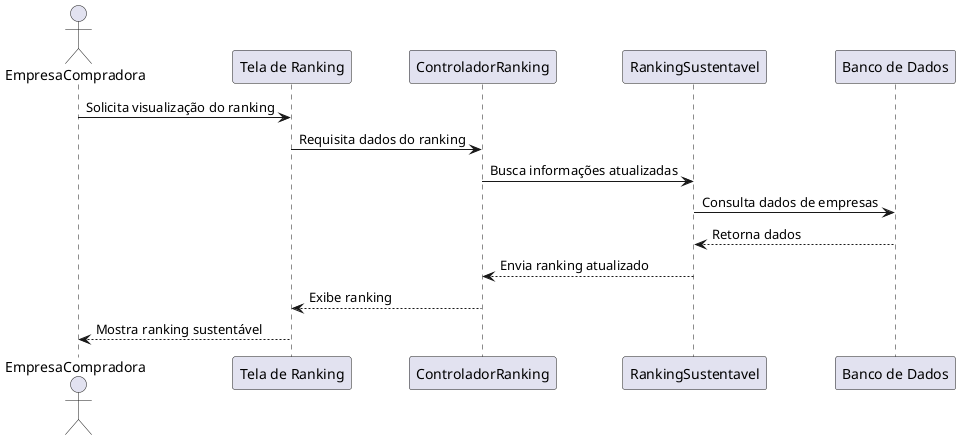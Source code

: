 @startuml
actor EmpresaCompradora as EC
participant "Tela de Ranking" as Tela
participant "ControladorRanking" as Controlador
participant "RankingSustentavel" as Ranking
participant "Banco de Dados" as BD

EC -> Tela : Solicita visualização do ranking
Tela -> Controlador : Requisita dados do ranking
Controlador -> Ranking : Busca informações atualizadas
Ranking -> BD : Consulta dados de empresas
BD --> Ranking : Retorna dados
Ranking --> Controlador : Envia ranking atualizado
Controlador --> Tela : Exibe ranking
Tela --> EC : Mostra ranking sustentável
@enduml
